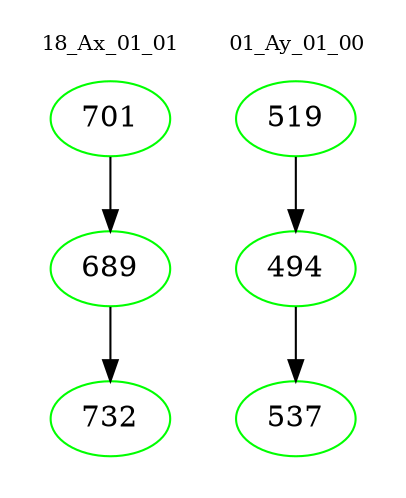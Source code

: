 digraph{
subgraph cluster_0 {
color = white
label = "18_Ax_01_01";
fontsize=10;
T0_701 [label="701", color="green"]
T0_701 -> T0_689 [color="black"]
T0_689 [label="689", color="green"]
T0_689 -> T0_732 [color="black"]
T0_732 [label="732", color="green"]
}
subgraph cluster_1 {
color = white
label = "01_Ay_01_00";
fontsize=10;
T1_519 [label="519", color="green"]
T1_519 -> T1_494 [color="black"]
T1_494 [label="494", color="green"]
T1_494 -> T1_537 [color="black"]
T1_537 [label="537", color="green"]
}
}
